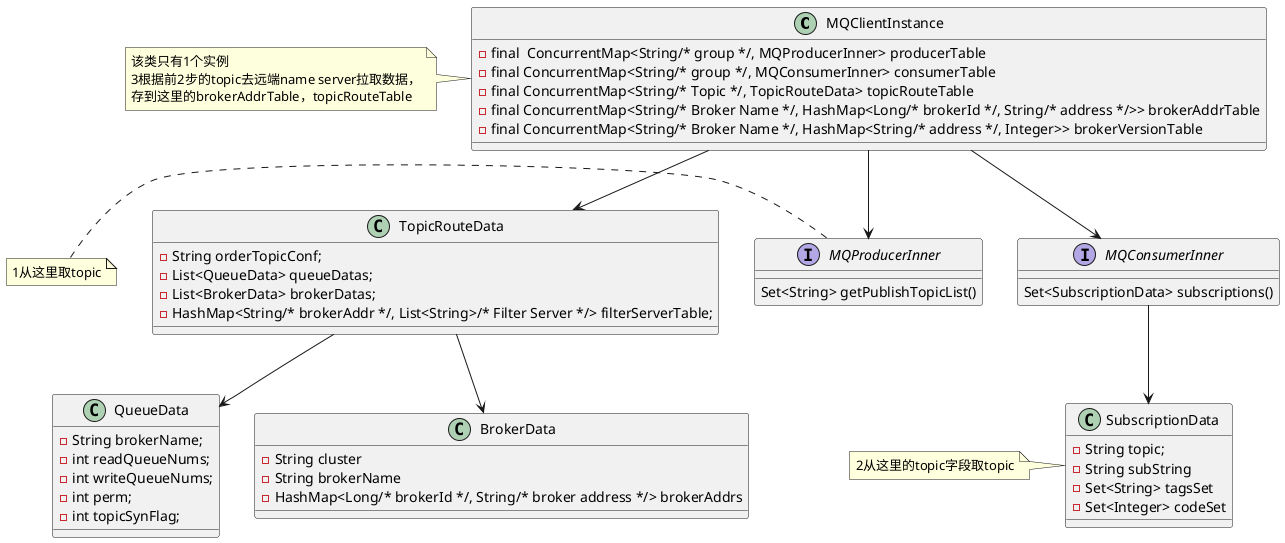 @startuml

class MQClientInstance{
    - final  ConcurrentMap<String/* group */, MQProducerInner> producerTable
    - final ConcurrentMap<String/* group */, MQConsumerInner> consumerTable
    - final ConcurrentMap<String/* Topic */, TopicRouteData> topicRouteTable
    - final ConcurrentMap<String/* Broker Name */, HashMap<Long/* brokerId */, String/* address */>> brokerAddrTable
    - final ConcurrentMap<String/* Broker Name */, HashMap<String/* address */, Integer>> brokerVersionTable
}

note left of MQClientInstance
 该类只有1个实例
 3根据前2步的topic去远端name server拉取数据，
 存到这里的brokerAddrTable，topicRouteTable
end note

interface MQProducerInner{
    Set<String> getPublishTopicList()

}

'class DefaultMQProducerImpl{
'
'}
'DefaultMQProducerImpl--|>MQProducerInner

note left: 1从这里取topic

interface MQConsumerInner{
    Set<SubscriptionData> subscriptions()
}

'class DefaultMQPullConsumerImpl{
'}
'class DefaultMQPushConsumerImpl{
'}
'DefaultMQPullConsumerImpl--|>MQConsumerInner
'DefaultMQPushConsumerImpl--|>MQConsumerInner

class SubscriptionData{
}
MQConsumerInner-->SubscriptionData

class SubscriptionData{
    - String topic;
    - String subString
    - Set<String> tagsSet
    - Set<Integer> codeSet
}
note left: 2从这里的topic字段取topic

MQClientInstance -->MQProducerInner
MQClientInstance -->MQConsumerInner
MQClientInstance -->TopicRouteData


class TopicRouteData{
    - String orderTopicConf;
    - List<QueueData> queueDatas;
    - List<BrokerData> brokerDatas;
    - HashMap<String/* brokerAddr */, List<String>/* Filter Server */> filterServerTable;
}

class QueueData{
    - String brokerName;
    - int readQueueNums;
    - int writeQueueNums;
    - int perm;
    - int topicSynFlag;
}

class BrokerData{
    - String cluster
    - String brokerName
    - HashMap<Long/* brokerId */, String/* broker address */> brokerAddrs
}

TopicRouteData -->QueueData
TopicRouteData -->BrokerData


@enduml